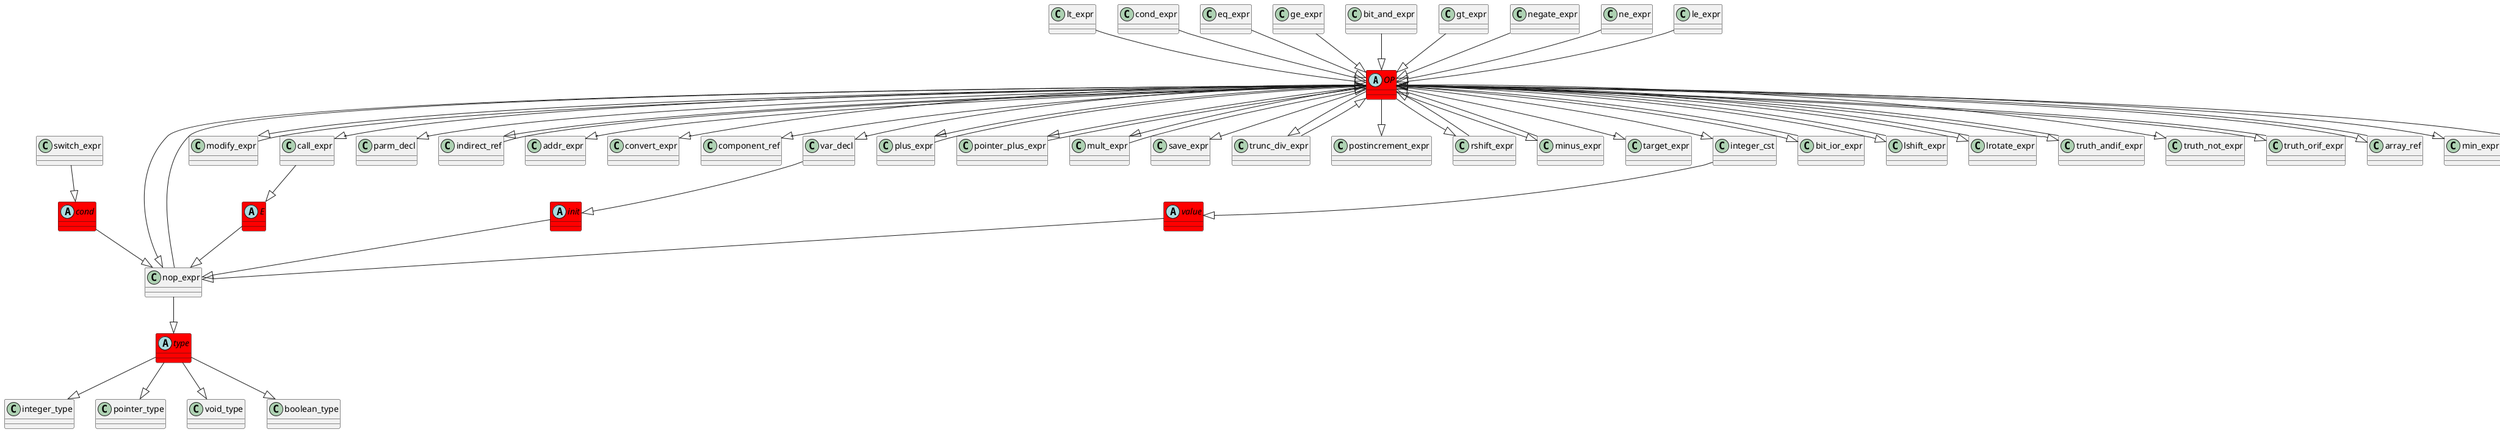 @startuml
abstract class	OP	 #red	
OP	 --|> 	nop_expr	
modify_expr	 --|> 	OP	
abstract class	type	 #red	
type	 --|> 	integer_type	
nop_expr	 --|> 	type	
OP	 --|> 	call_expr	
nop_expr	 --|> 	OP	
abstract class	E	 #red	
E	 --|> 	nop_expr	
call_expr	 --|> 	E	
OP	 --|> 	parm_decl	
indirect_ref	 --|> 	OP	
type	 --|> 	pointer_type	
OP	 --|> 	addr_expr	
lt_expr	 --|> 	OP	
cond_expr	 --|> 	OP	
OP	 --|> 	convert_expr	
OP	 --|> 	modify_expr	
eq_expr	 --|> 	OP	
OP	 --|> 	component_ref	
OP	 --|> 	var_decl	
ge_expr	 --|> 	OP	
OP	 --|> 	plus_expr	
pointer_plus_expr	 --|> 	OP	
OP	 --|> 	mult_expr	
mult_expr	 --|> 	OP	
OP	 --|> 	save_expr	
OP	 --|> 	indirect_ref	
OP	 --|> 	trunc_div_expr	
OP	 --|> 	postincrement_expr	
bit_and_expr	 --|> 	OP	
OP	 --|> 	rshift_expr	
gt_expr	 --|> 	OP	
plus_expr	 --|> 	OP	
abstract class	init	 #red	
init	 --|> 	nop_expr	
var_decl	 --|> 	init	
trunc_div_expr	 --|> 	OP	
OP	 --|> 	minus_expr	
minus_expr	 --|> 	OP	
OP	 --|> 	target_expr	
type	 --|> 	void_type	
OP	 --|> 	integer_cst	
OP	 --|> 	bit_ior_expr	
bit_ior_expr	 --|> 	OP	
OP	 --|> 	lshift_expr	
OP	 --|> 	lrotate_expr	
rshift_expr	 --|> 	OP	
lshift_expr	 --|> 	OP	
lrotate_expr	 --|> 	OP	
abstract class	value	 #red	
value	 --|> 	nop_expr	
integer_cst	 --|> 	value	
type	 --|> 	boolean_type	
OP	 --|> 	truth_andif_expr	
OP	 --|> 	truth_not_expr	
OP	 --|> 	truth_orif_expr	
truth_andif_expr	 --|> 	OP	
negate_expr	 --|> 	OP	
OP	 --|> 	array_ref	
array_ref	 --|> 	OP	
ne_expr	 --|> 	OP	
OP	 --|> 	pointer_plus_expr	
OP	 --|> 	min_expr	
OP	 --|> 	bit_not_expr	
truth_orif_expr	 --|> 	OP	
le_expr	 --|> 	OP	
abstract class	cond	 #red	
cond	 --|> 	nop_expr	
switch_expr	 --|> 	cond	
@enduml
